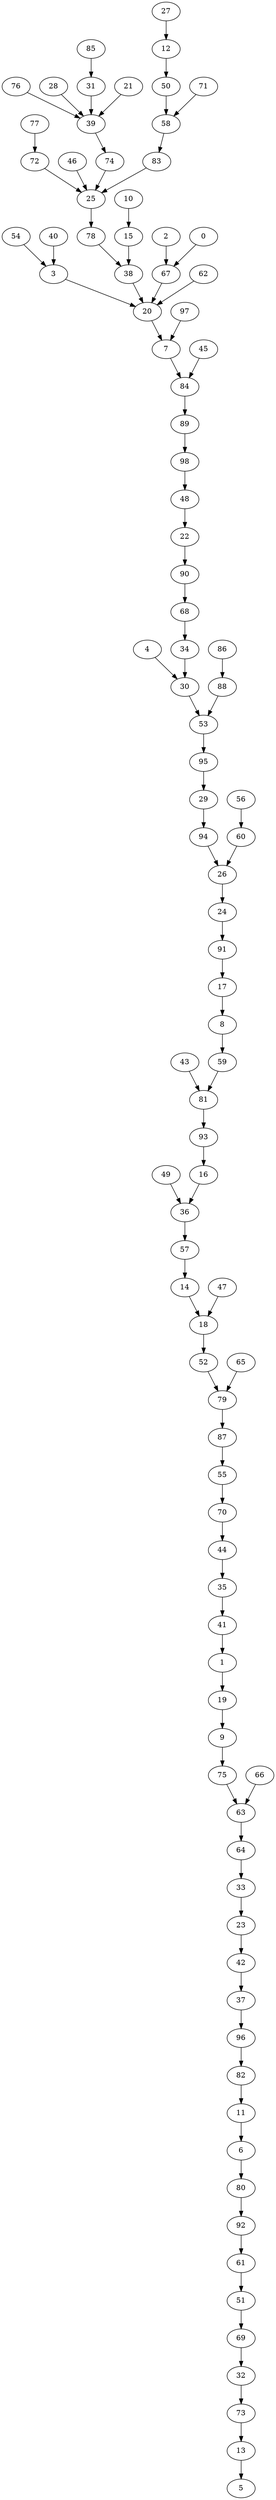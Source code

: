 digraph Erdos_Renyi_nodes_100_edges_200_DFS_I_5 {
5;
75;
36;
20;
13;
54;
44;
73;
40;
1;
4;
32;
39;
9;
81;
69;
94;
2;
61;
51;
3;
48;
72;
29;
17;
7;
92;
93;
46;
11;
80;
6;
55;
85;
98;
82;
14;
96;
60;
76;
37;
0;
43;
42;
30;
95;
23;
19;
38;
49;
33;
64;
63;
97;
52;
66;
74;
78;
50;
56;
41;
35;
47;
12;
70;
18;
83;
8;
65;
87;
79;
84;
88;
67;
89;
57;
53;
16;
77;
59;
28;
91;
24;
26;
86;
34;
68;
90;
22;
45;
31;
62;
15;
10;
25;
58;
71;
27;
21;
0 -> 67;
1 -> 19;
2 -> 67;
3 -> 20;
4 -> 30;
6 -> 80;
7 -> 84;
8 -> 59;
9 -> 75;
10 -> 15;
11 -> 6;
12 -> 50;
13 -> 5;
14 -> 18;
15 -> 38;
16 -> 36;
17 -> 8;
18 -> 52;
19 -> 9;
20 -> 7;
21 -> 39;
22 -> 90;
23 -> 42;
24 -> 91;
25 -> 78;
26 -> 24;
27 -> 12;
28 -> 39;
29 -> 94;
30 -> 53;
31 -> 39;
32 -> 73;
33 -> 23;
34 -> 30;
35 -> 41;
36 -> 57;
37 -> 96;
38 -> 20;
39 -> 74;
40 -> 3;
41 -> 1;
42 -> 37;
43 -> 81;
44 -> 35;
45 -> 84;
46 -> 25;
47 -> 18;
48 -> 22;
49 -> 36;
50 -> 58;
51 -> 69;
52 -> 79;
53 -> 95;
54 -> 3;
55 -> 70;
56 -> 60;
57 -> 14;
58 -> 83;
59 -> 81;
60 -> 26;
61 -> 51;
62 -> 20;
63 -> 64;
64 -> 33;
65 -> 79;
66 -> 63;
67 -> 20;
68 -> 34;
69 -> 32;
70 -> 44;
71 -> 58;
72 -> 25;
73 -> 13;
74 -> 25;
75 -> 63;
76 -> 39;
77 -> 72;
78 -> 38;
79 -> 87;
80 -> 92;
81 -> 93;
82 -> 11;
83 -> 25;
84 -> 89;
85 -> 31;
86 -> 88;
87 -> 55;
88 -> 53;
89 -> 98;
90 -> 68;
91 -> 17;
92 -> 61;
93 -> 16;
94 -> 26;
95 -> 29;
96 -> 82;
97 -> 7;
98 -> 48;
}